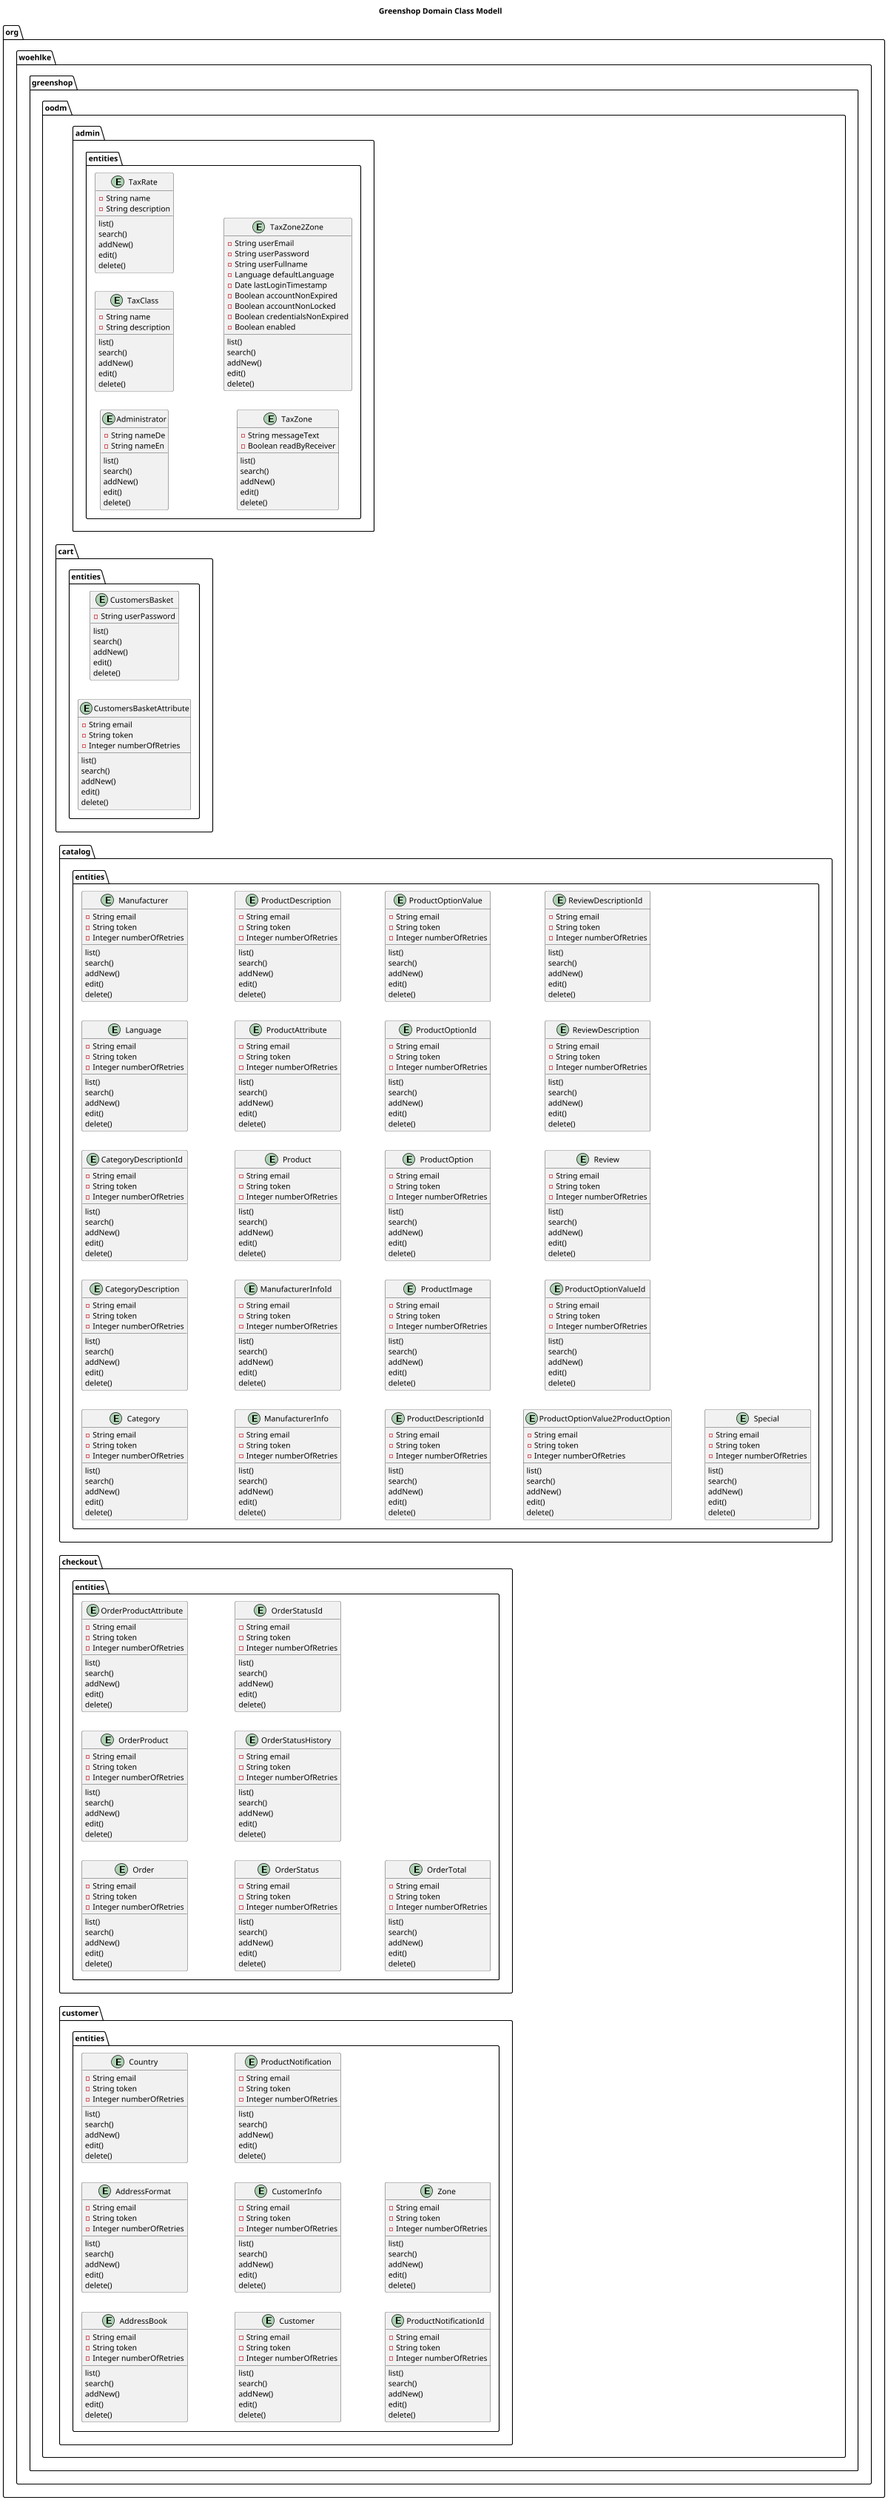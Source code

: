 @startuml

title Greenshop Domain Class Modell
'https://plantuml.com/class-diagram

left to right direction
'top to bottom direction

scale 1200 width

package org.woehlke.greenshop.oodm {

    package org.woehlke.greenshop.oodm.admin.entities {

          entity Administrator {
               - String nameDe
               - String nameEn
              list()
              search()
              addNew()
              edit()
              delete()
          }
          entity TaxClass {
              - String name
              - String description
              list()
              search()
              addNew()
              edit()
              delete()
          }
          entity TaxRate {
              - String name
              - String description
              list()
              search()
              addNew()
              edit()
              delete()
          }
          entity TaxZone {
             - String messageText
             - Boolean readByReceiver
              list()
              search()
              addNew()
              edit()
              delete()
          }
          entity TaxZone2Zone {
              - String userEmail
              - String userPassword
              - String userFullname
              - Language defaultLanguage
              - Date lastLoginTimestamp
              - Boolean accountNonExpired
              - Boolean accountNonLocked
              - Boolean credentialsNonExpired
              - Boolean enabled
              list()
              search()
              addNew()
              edit()
              delete()
          }
    }

    package org.woehlke.greenshop.oodm.cart.entities {

          entity CustomersBasket {
              - String userPassword
              list()
              search()
              addNew()
              edit()
              delete()
          }
          entity CustomersBasketAttribute {
              - String email
              - String token
              - Integer numberOfRetries
              list()
              search()
              addNew()
              edit()
              delete()
          }
    }

    package org.woehlke.greenshop.oodm.catalog.entities {

         entity Category {
              - String email
              - String token
              - Integer numberOfRetries
              list()
              search()
              addNew()
              edit()
              delete()
         }
         entity CategoryDescription {
              - String email
              - String token
              - Integer numberOfRetries
              list()
              search()
              addNew()
              edit()
              delete()
         }
         entity CategoryDescriptionId {
              - String email
              - String token
              - Integer numberOfRetries
              list()
              search()
              addNew()
              edit()
              delete()
         }
         entity Language {
              - String email
              - String token
              - Integer numberOfRetries
              list()
              search()
              addNew()
              edit()
              delete()
         }
         entity Manufacturer {
              - String email
              - String token
              - Integer numberOfRetries
              list()
              search()
              addNew()
              edit()
              delete()
         }
         entity ManufacturerInfo {
              - String email
              - String token
              - Integer numberOfRetries
              list()
              search()
              addNew()
              edit()
              delete()
         }
         entity ManufacturerInfoId {
              - String email
              - String token
              - Integer numberOfRetries
              list()
              search()
              addNew()
              edit()
              delete()
         }
         entity Product {
              - String email
              - String token
              - Integer numberOfRetries
              list()
              search()
              addNew()
              edit()
              delete()
         }
         entity ProductAttribute {
              - String email
              - String token
              - Integer numberOfRetries
              list()
              search()
              addNew()
              edit()
              delete()
         }
         entity ProductDescription {
              - String email
              - String token
              - Integer numberOfRetries
              list()
              search()
              addNew()
              edit()
              delete()
         }
         entity ProductDescriptionId {
              - String email
              - String token
              - Integer numberOfRetries
              list()
              search()
              addNew()
              edit()
              delete()
         }
         entity ProductImage {
              - String email
              - String token
              - Integer numberOfRetries
              list()
              search()
              addNew()
              edit()
              delete()
         }
         entity ProductOption {
              - String email
              - String token
              - Integer numberOfRetries
              list()
              search()
              addNew()
              edit()
              delete()
         }
         entity ProductOptionId {
              - String email
              - String token
              - Integer numberOfRetries
              list()
              search()
              addNew()
              edit()
              delete()
         }
         entity ProductOptionValue {
              - String email
              - String token
              - Integer numberOfRetries
              list()
              search()
              addNew()
              edit()
              delete()
         }
         entity ProductOptionValue2ProductOption {
              - String email
              - String token
              - Integer numberOfRetries
              list()
              search()
              addNew()
              edit()
              delete()
         }
         entity ProductOptionValueId {
              - String email
              - String token
              - Integer numberOfRetries
              list()
              search()
              addNew()
              edit()
              delete()
         }
         entity Review {
              - String email
              - String token
              - Integer numberOfRetries
              list()
              search()
              addNew()
              edit()
              delete()
         }
         entity ReviewDescription {
              - String email
              - String token
              - Integer numberOfRetries
              list()
              search()
              addNew()
              edit()
              delete()
         }
         entity ReviewDescriptionId {
              - String email
              - String token
              - Integer numberOfRetries
              list()
              search()
              addNew()
              edit()
              delete()
         }
         entity Special {
              - String email
              - String token
              - Integer numberOfRetries
              list()
              search()
              addNew()
              edit()
              delete()
         }
    }

    package org.woehlke.greenshop.oodm.checkout.entities {

         entity Order {
              - String email
              - String token
              - Integer numberOfRetries
              list()
              search()
              addNew()
              edit()
              delete()
         }
         entity OrderProduct {
              - String email
              - String token
              - Integer numberOfRetries
              list()
              search()
              addNew()
              edit()
              delete()
         }
         entity OrderProductAttribute {
              - String email
              - String token
              - Integer numberOfRetries
              list()
              search()
              addNew()
              edit()
              delete()
         }
         entity OrderStatus {
              - String email
              - String token
              - Integer numberOfRetries
              list()
              search()
              addNew()
              edit()
              delete()
         }
         entity OrderStatusHistory {
              - String email
              - String token
              - Integer numberOfRetries
              list()
              search()
              addNew()
              edit()
              delete()
         }
         entity OrderStatusId {
              - String email
              - String token
              - Integer numberOfRetries
              list()
              search()
              addNew()
              edit()
              delete()
         }
         entity OrderTotal {
              - String email
              - String token
              - Integer numberOfRetries
              list()
              search()
              addNew()
              edit()
              delete()
         }
    }

    package org.woehlke.greenshop.oodm.customer.entities {

         entity AddressBook {
              - String email
              - String token
              - Integer numberOfRetries
              list()
              search()
              addNew()
              edit()
              delete()
         }
         entity AddressFormat {
              - String email
              - String token
              - Integer numberOfRetries
              list()
              search()
              addNew()
              edit()
              delete()
         }
         entity Country {
              - String email
              - String token
              - Integer numberOfRetries
              list()
              search()
              addNew()
              edit()
              delete()
         }
         entity Customer {
              - String email
              - String token
              - Integer numberOfRetries
              list()
              search()
              addNew()
              edit()
              delete()
         }
         entity CustomerInfo {
              - String email
              - String token
              - Integer numberOfRetries
              list()
              search()
              addNew()
              edit()
              delete()
         }
         entity ProductNotification {
              - String email
              - String token
              - Integer numberOfRetries
              list()
              search()
              addNew()
              edit()
              delete()
         }
         entity ProductNotificationId {
              - String email
              - String token
              - Integer numberOfRetries
              list()
              search()
              addNew()
              edit()
              delete()
         }
         entity Zone {
              - String email
              - String token
              - Integer numberOfRetries
              list()
              search()
              addNew()
              edit()
              delete()
        }
    }
}

@enduml
